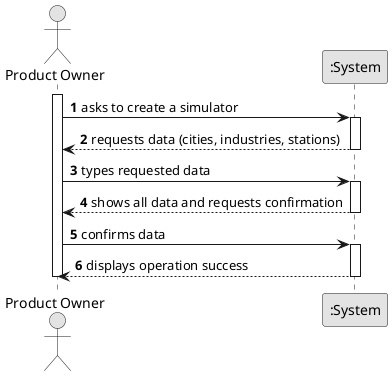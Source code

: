 @startuml
skinparam monochrome true
skinparam packageStyle rectangle
skinparam shadowing false

autonumber

actor "Product Owner" as PO
participant ":System" as System

activate PO

    PO -> System : asks to create a simulator
    activate System

        System --> PO : requests data (cities, industries, stations)
    deactivate System

    PO -> System : types requested data
    activate System

        System --> PO : shows all data and requests confirmation
    deactivate System

    PO -> System : confirms data
    activate System

        System --> PO : displays operation success
    deactivate System
deactivate PO

@enduml